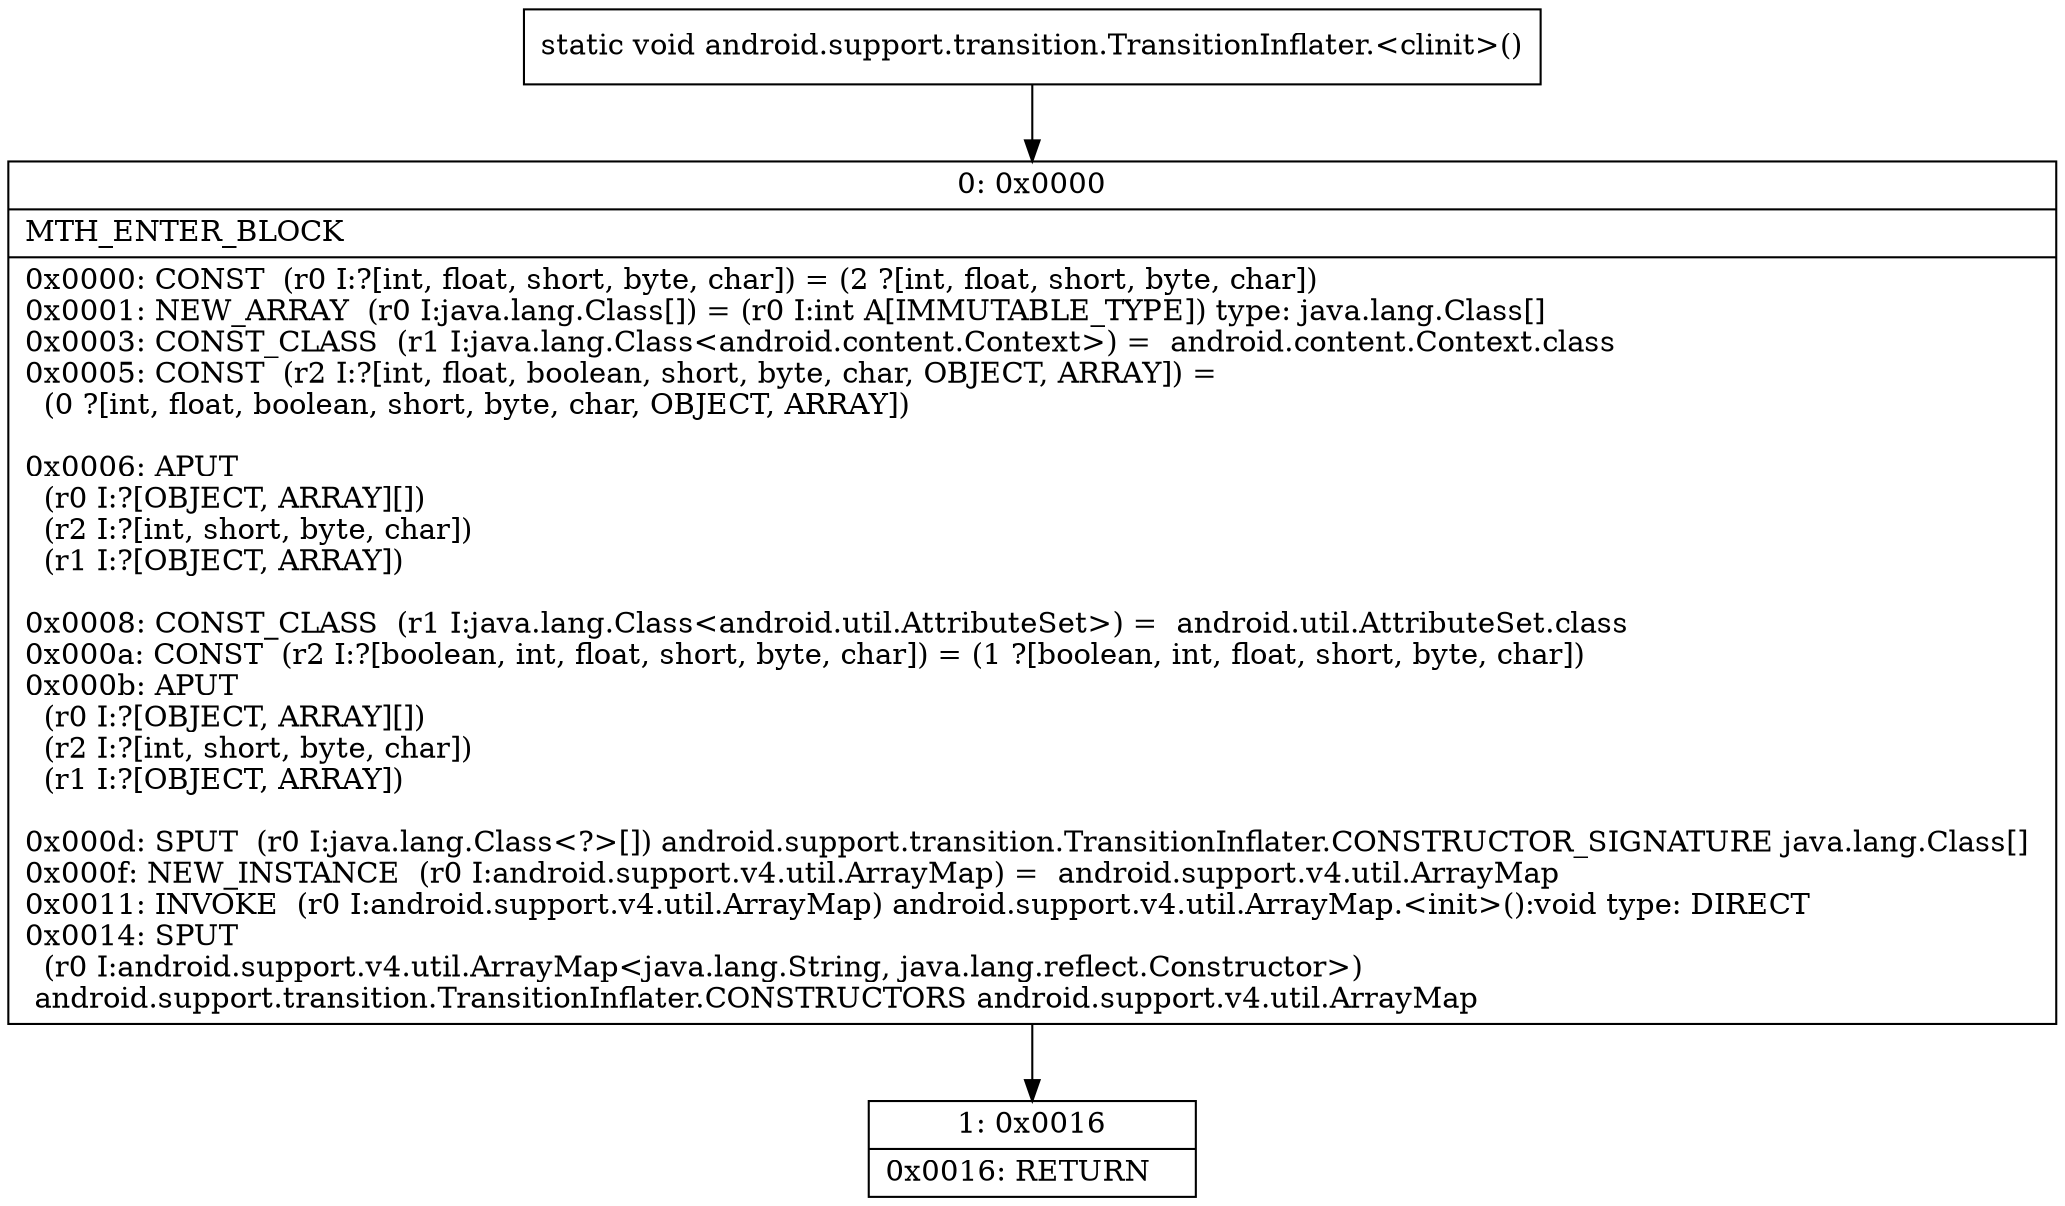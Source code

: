 digraph "CFG forandroid.support.transition.TransitionInflater.\<clinit\>()V" {
Node_0 [shape=record,label="{0\:\ 0x0000|MTH_ENTER_BLOCK\l|0x0000: CONST  (r0 I:?[int, float, short, byte, char]) = (2 ?[int, float, short, byte, char]) \l0x0001: NEW_ARRAY  (r0 I:java.lang.Class[]) = (r0 I:int A[IMMUTABLE_TYPE]) type: java.lang.Class[] \l0x0003: CONST_CLASS  (r1 I:java.lang.Class\<android.content.Context\>) =  android.content.Context.class \l0x0005: CONST  (r2 I:?[int, float, boolean, short, byte, char, OBJECT, ARRAY]) = \l  (0 ?[int, float, boolean, short, byte, char, OBJECT, ARRAY])\l \l0x0006: APUT  \l  (r0 I:?[OBJECT, ARRAY][])\l  (r2 I:?[int, short, byte, char])\l  (r1 I:?[OBJECT, ARRAY])\l \l0x0008: CONST_CLASS  (r1 I:java.lang.Class\<android.util.AttributeSet\>) =  android.util.AttributeSet.class \l0x000a: CONST  (r2 I:?[boolean, int, float, short, byte, char]) = (1 ?[boolean, int, float, short, byte, char]) \l0x000b: APUT  \l  (r0 I:?[OBJECT, ARRAY][])\l  (r2 I:?[int, short, byte, char])\l  (r1 I:?[OBJECT, ARRAY])\l \l0x000d: SPUT  (r0 I:java.lang.Class\<?\>[]) android.support.transition.TransitionInflater.CONSTRUCTOR_SIGNATURE java.lang.Class[] \l0x000f: NEW_INSTANCE  (r0 I:android.support.v4.util.ArrayMap) =  android.support.v4.util.ArrayMap \l0x0011: INVOKE  (r0 I:android.support.v4.util.ArrayMap) android.support.v4.util.ArrayMap.\<init\>():void type: DIRECT \l0x0014: SPUT  \l  (r0 I:android.support.v4.util.ArrayMap\<java.lang.String, java.lang.reflect.Constructor\>)\l android.support.transition.TransitionInflater.CONSTRUCTORS android.support.v4.util.ArrayMap \l}"];
Node_1 [shape=record,label="{1\:\ 0x0016|0x0016: RETURN   \l}"];
MethodNode[shape=record,label="{static void android.support.transition.TransitionInflater.\<clinit\>() }"];
MethodNode -> Node_0;
Node_0 -> Node_1;
}


